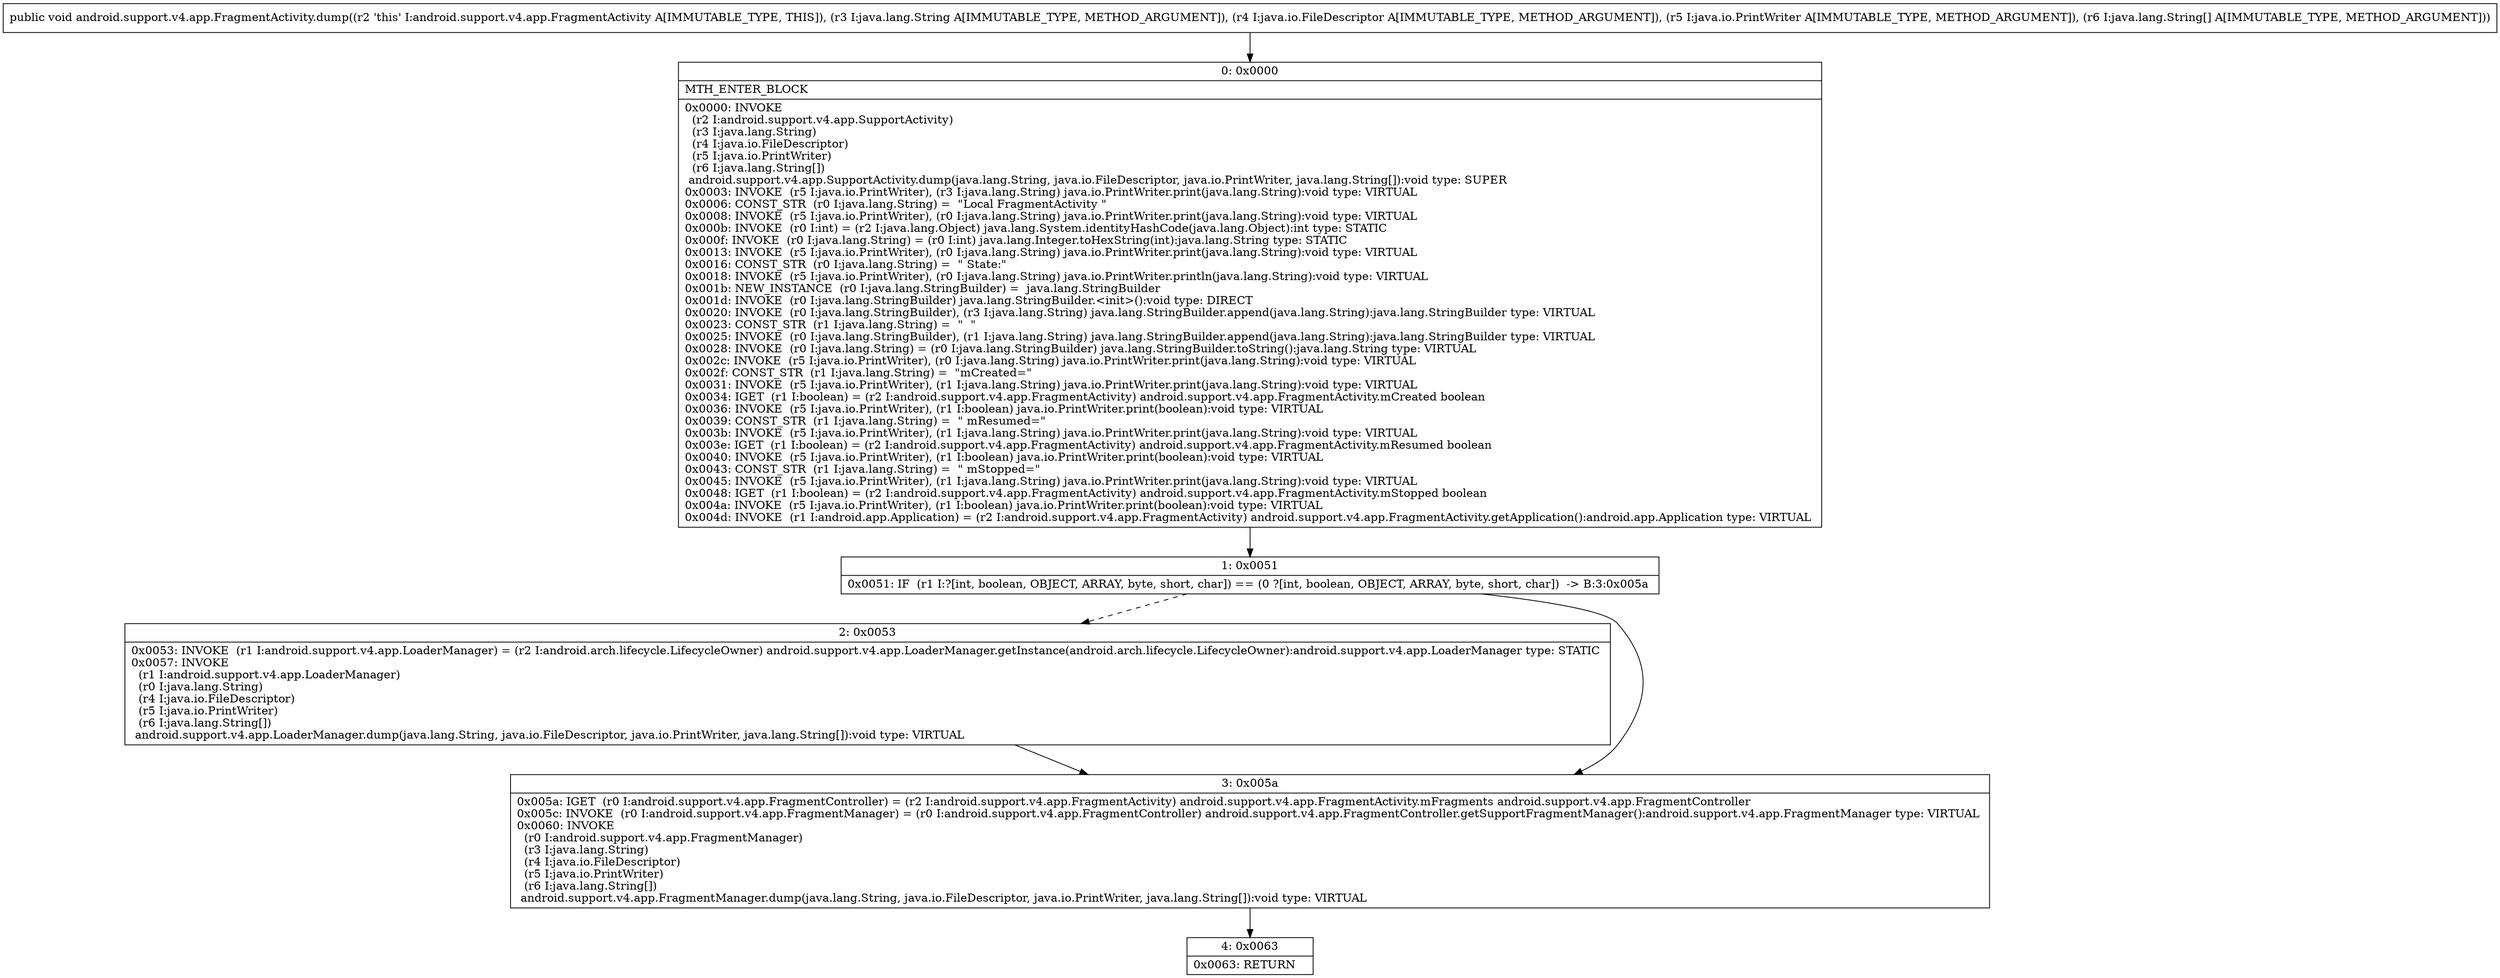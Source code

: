 digraph "CFG forandroid.support.v4.app.FragmentActivity.dump(Ljava\/lang\/String;Ljava\/io\/FileDescriptor;Ljava\/io\/PrintWriter;[Ljava\/lang\/String;)V" {
Node_0 [shape=record,label="{0\:\ 0x0000|MTH_ENTER_BLOCK\l|0x0000: INVOKE  \l  (r2 I:android.support.v4.app.SupportActivity)\l  (r3 I:java.lang.String)\l  (r4 I:java.io.FileDescriptor)\l  (r5 I:java.io.PrintWriter)\l  (r6 I:java.lang.String[])\l android.support.v4.app.SupportActivity.dump(java.lang.String, java.io.FileDescriptor, java.io.PrintWriter, java.lang.String[]):void type: SUPER \l0x0003: INVOKE  (r5 I:java.io.PrintWriter), (r3 I:java.lang.String) java.io.PrintWriter.print(java.lang.String):void type: VIRTUAL \l0x0006: CONST_STR  (r0 I:java.lang.String) =  \"Local FragmentActivity \" \l0x0008: INVOKE  (r5 I:java.io.PrintWriter), (r0 I:java.lang.String) java.io.PrintWriter.print(java.lang.String):void type: VIRTUAL \l0x000b: INVOKE  (r0 I:int) = (r2 I:java.lang.Object) java.lang.System.identityHashCode(java.lang.Object):int type: STATIC \l0x000f: INVOKE  (r0 I:java.lang.String) = (r0 I:int) java.lang.Integer.toHexString(int):java.lang.String type: STATIC \l0x0013: INVOKE  (r5 I:java.io.PrintWriter), (r0 I:java.lang.String) java.io.PrintWriter.print(java.lang.String):void type: VIRTUAL \l0x0016: CONST_STR  (r0 I:java.lang.String) =  \" State:\" \l0x0018: INVOKE  (r5 I:java.io.PrintWriter), (r0 I:java.lang.String) java.io.PrintWriter.println(java.lang.String):void type: VIRTUAL \l0x001b: NEW_INSTANCE  (r0 I:java.lang.StringBuilder) =  java.lang.StringBuilder \l0x001d: INVOKE  (r0 I:java.lang.StringBuilder) java.lang.StringBuilder.\<init\>():void type: DIRECT \l0x0020: INVOKE  (r0 I:java.lang.StringBuilder), (r3 I:java.lang.String) java.lang.StringBuilder.append(java.lang.String):java.lang.StringBuilder type: VIRTUAL \l0x0023: CONST_STR  (r1 I:java.lang.String) =  \"  \" \l0x0025: INVOKE  (r0 I:java.lang.StringBuilder), (r1 I:java.lang.String) java.lang.StringBuilder.append(java.lang.String):java.lang.StringBuilder type: VIRTUAL \l0x0028: INVOKE  (r0 I:java.lang.String) = (r0 I:java.lang.StringBuilder) java.lang.StringBuilder.toString():java.lang.String type: VIRTUAL \l0x002c: INVOKE  (r5 I:java.io.PrintWriter), (r0 I:java.lang.String) java.io.PrintWriter.print(java.lang.String):void type: VIRTUAL \l0x002f: CONST_STR  (r1 I:java.lang.String) =  \"mCreated=\" \l0x0031: INVOKE  (r5 I:java.io.PrintWriter), (r1 I:java.lang.String) java.io.PrintWriter.print(java.lang.String):void type: VIRTUAL \l0x0034: IGET  (r1 I:boolean) = (r2 I:android.support.v4.app.FragmentActivity) android.support.v4.app.FragmentActivity.mCreated boolean \l0x0036: INVOKE  (r5 I:java.io.PrintWriter), (r1 I:boolean) java.io.PrintWriter.print(boolean):void type: VIRTUAL \l0x0039: CONST_STR  (r1 I:java.lang.String) =  \" mResumed=\" \l0x003b: INVOKE  (r5 I:java.io.PrintWriter), (r1 I:java.lang.String) java.io.PrintWriter.print(java.lang.String):void type: VIRTUAL \l0x003e: IGET  (r1 I:boolean) = (r2 I:android.support.v4.app.FragmentActivity) android.support.v4.app.FragmentActivity.mResumed boolean \l0x0040: INVOKE  (r5 I:java.io.PrintWriter), (r1 I:boolean) java.io.PrintWriter.print(boolean):void type: VIRTUAL \l0x0043: CONST_STR  (r1 I:java.lang.String) =  \" mStopped=\" \l0x0045: INVOKE  (r5 I:java.io.PrintWriter), (r1 I:java.lang.String) java.io.PrintWriter.print(java.lang.String):void type: VIRTUAL \l0x0048: IGET  (r1 I:boolean) = (r2 I:android.support.v4.app.FragmentActivity) android.support.v4.app.FragmentActivity.mStopped boolean \l0x004a: INVOKE  (r5 I:java.io.PrintWriter), (r1 I:boolean) java.io.PrintWriter.print(boolean):void type: VIRTUAL \l0x004d: INVOKE  (r1 I:android.app.Application) = (r2 I:android.support.v4.app.FragmentActivity) android.support.v4.app.FragmentActivity.getApplication():android.app.Application type: VIRTUAL \l}"];
Node_1 [shape=record,label="{1\:\ 0x0051|0x0051: IF  (r1 I:?[int, boolean, OBJECT, ARRAY, byte, short, char]) == (0 ?[int, boolean, OBJECT, ARRAY, byte, short, char])  \-\> B:3:0x005a \l}"];
Node_2 [shape=record,label="{2\:\ 0x0053|0x0053: INVOKE  (r1 I:android.support.v4.app.LoaderManager) = (r2 I:android.arch.lifecycle.LifecycleOwner) android.support.v4.app.LoaderManager.getInstance(android.arch.lifecycle.LifecycleOwner):android.support.v4.app.LoaderManager type: STATIC \l0x0057: INVOKE  \l  (r1 I:android.support.v4.app.LoaderManager)\l  (r0 I:java.lang.String)\l  (r4 I:java.io.FileDescriptor)\l  (r5 I:java.io.PrintWriter)\l  (r6 I:java.lang.String[])\l android.support.v4.app.LoaderManager.dump(java.lang.String, java.io.FileDescriptor, java.io.PrintWriter, java.lang.String[]):void type: VIRTUAL \l}"];
Node_3 [shape=record,label="{3\:\ 0x005a|0x005a: IGET  (r0 I:android.support.v4.app.FragmentController) = (r2 I:android.support.v4.app.FragmentActivity) android.support.v4.app.FragmentActivity.mFragments android.support.v4.app.FragmentController \l0x005c: INVOKE  (r0 I:android.support.v4.app.FragmentManager) = (r0 I:android.support.v4.app.FragmentController) android.support.v4.app.FragmentController.getSupportFragmentManager():android.support.v4.app.FragmentManager type: VIRTUAL \l0x0060: INVOKE  \l  (r0 I:android.support.v4.app.FragmentManager)\l  (r3 I:java.lang.String)\l  (r4 I:java.io.FileDescriptor)\l  (r5 I:java.io.PrintWriter)\l  (r6 I:java.lang.String[])\l android.support.v4.app.FragmentManager.dump(java.lang.String, java.io.FileDescriptor, java.io.PrintWriter, java.lang.String[]):void type: VIRTUAL \l}"];
Node_4 [shape=record,label="{4\:\ 0x0063|0x0063: RETURN   \l}"];
MethodNode[shape=record,label="{public void android.support.v4.app.FragmentActivity.dump((r2 'this' I:android.support.v4.app.FragmentActivity A[IMMUTABLE_TYPE, THIS]), (r3 I:java.lang.String A[IMMUTABLE_TYPE, METHOD_ARGUMENT]), (r4 I:java.io.FileDescriptor A[IMMUTABLE_TYPE, METHOD_ARGUMENT]), (r5 I:java.io.PrintWriter A[IMMUTABLE_TYPE, METHOD_ARGUMENT]), (r6 I:java.lang.String[] A[IMMUTABLE_TYPE, METHOD_ARGUMENT])) }"];
MethodNode -> Node_0;
Node_0 -> Node_1;
Node_1 -> Node_2[style=dashed];
Node_1 -> Node_3;
Node_2 -> Node_3;
Node_3 -> Node_4;
}

